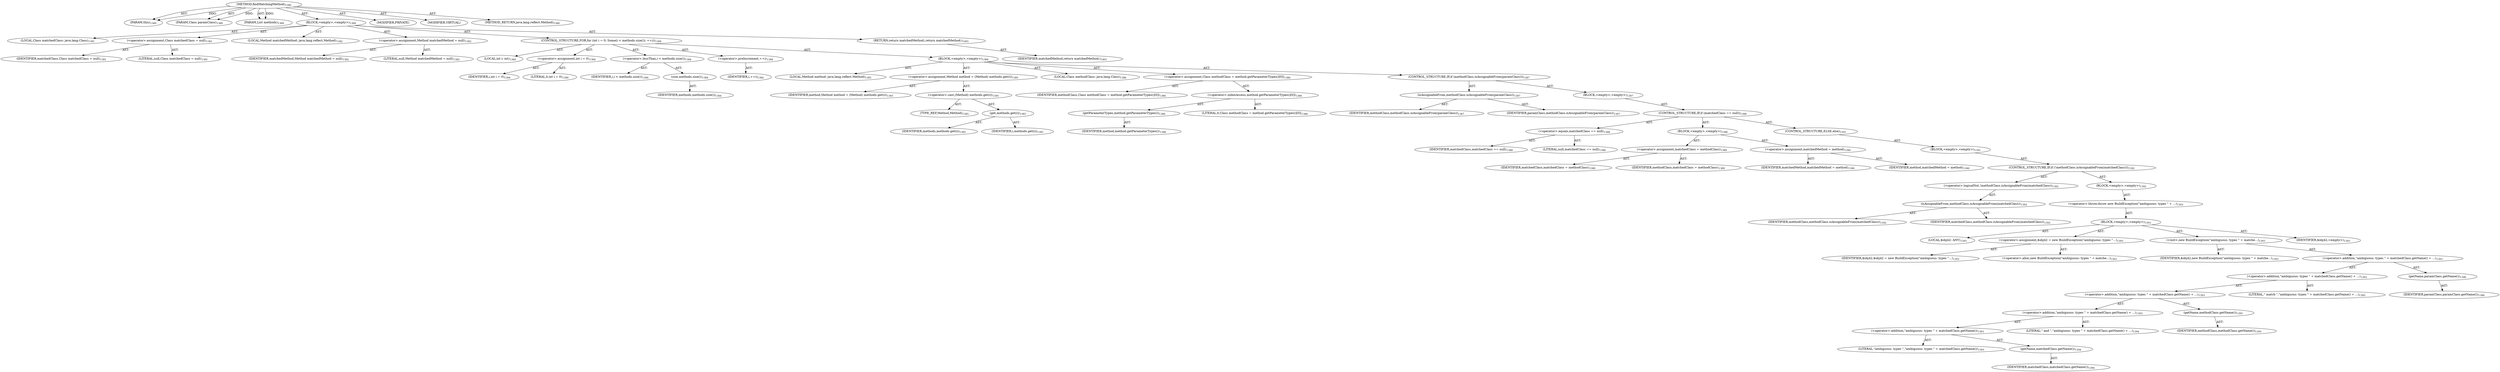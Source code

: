 digraph "findMatchingMethod" {  
"111669149737" [label = <(METHOD,findMatchingMethod)<SUB>1380</SUB>> ]
"115964117144" [label = <(PARAM,this)<SUB>1380</SUB>> ]
"115964117145" [label = <(PARAM,Class paramClass)<SUB>1380</SUB>> ]
"115964117146" [label = <(PARAM,List methods)<SUB>1380</SUB>> ]
"25769803960" [label = <(BLOCK,&lt;empty&gt;,&lt;empty&gt;)<SUB>1380</SUB>> ]
"94489280609" [label = <(LOCAL,Class matchedClass: java.lang.Class)<SUB>1381</SUB>> ]
"30064771782" [label = <(&lt;operator&gt;.assignment,Class matchedClass = null)<SUB>1381</SUB>> ]
"68719477421" [label = <(IDENTIFIER,matchedClass,Class matchedClass = null)<SUB>1381</SUB>> ]
"90194313324" [label = <(LITERAL,null,Class matchedClass = null)<SUB>1381</SUB>> ]
"94489280610" [label = <(LOCAL,Method matchedMethod: java.lang.reflect.Method)<SUB>1382</SUB>> ]
"30064771783" [label = <(&lt;operator&gt;.assignment,Method matchedMethod = null)<SUB>1382</SUB>> ]
"68719477422" [label = <(IDENTIFIER,matchedMethod,Method matchedMethod = null)<SUB>1382</SUB>> ]
"90194313325" [label = <(LITERAL,null,Method matchedMethod = null)<SUB>1382</SUB>> ]
"47244640365" [label = <(CONTROL_STRUCTURE,FOR,for (int i = 0; Some(i &lt; methods.size()); ++i))<SUB>1384</SUB>> ]
"94489280611" [label = <(LOCAL,int i: int)<SUB>1384</SUB>> ]
"30064771784" [label = <(&lt;operator&gt;.assignment,int i = 0)<SUB>1384</SUB>> ]
"68719477423" [label = <(IDENTIFIER,i,int i = 0)<SUB>1384</SUB>> ]
"90194313326" [label = <(LITERAL,0,int i = 0)<SUB>1384</SUB>> ]
"30064771785" [label = <(&lt;operator&gt;.lessThan,i &lt; methods.size())<SUB>1384</SUB>> ]
"68719477424" [label = <(IDENTIFIER,i,i &lt; methods.size())<SUB>1384</SUB>> ]
"30064771786" [label = <(size,methods.size())<SUB>1384</SUB>> ]
"68719477425" [label = <(IDENTIFIER,methods,methods.size())<SUB>1384</SUB>> ]
"30064771787" [label = <(&lt;operator&gt;.preIncrement,++i)<SUB>1384</SUB>> ]
"68719477426" [label = <(IDENTIFIER,i,++i)<SUB>1384</SUB>> ]
"25769803961" [label = <(BLOCK,&lt;empty&gt;,&lt;empty&gt;)<SUB>1384</SUB>> ]
"94489280612" [label = <(LOCAL,Method method: java.lang.reflect.Method)<SUB>1385</SUB>> ]
"30064771788" [label = <(&lt;operator&gt;.assignment,Method method = (Method) methods.get(i))<SUB>1385</SUB>> ]
"68719477427" [label = <(IDENTIFIER,method,Method method = (Method) methods.get(i))<SUB>1385</SUB>> ]
"30064771789" [label = <(&lt;operator&gt;.cast,(Method) methods.get(i))<SUB>1385</SUB>> ]
"180388626466" [label = <(TYPE_REF,Method,Method)<SUB>1385</SUB>> ]
"30064771790" [label = <(get,methods.get(i))<SUB>1385</SUB>> ]
"68719477428" [label = <(IDENTIFIER,methods,methods.get(i))<SUB>1385</SUB>> ]
"68719477429" [label = <(IDENTIFIER,i,methods.get(i))<SUB>1385</SUB>> ]
"94489280613" [label = <(LOCAL,Class methodClass: java.lang.Class)<SUB>1386</SUB>> ]
"30064771791" [label = <(&lt;operator&gt;.assignment,Class methodClass = method.getParameterTypes()[0])<SUB>1386</SUB>> ]
"68719477430" [label = <(IDENTIFIER,methodClass,Class methodClass = method.getParameterTypes()[0])<SUB>1386</SUB>> ]
"30064771792" [label = <(&lt;operator&gt;.indexAccess,method.getParameterTypes()[0])<SUB>1386</SUB>> ]
"30064771793" [label = <(getParameterTypes,method.getParameterTypes())<SUB>1386</SUB>> ]
"68719477431" [label = <(IDENTIFIER,method,method.getParameterTypes())<SUB>1386</SUB>> ]
"90194313327" [label = <(LITERAL,0,Class methodClass = method.getParameterTypes()[0])<SUB>1386</SUB>> ]
"47244640366" [label = <(CONTROL_STRUCTURE,IF,if (methodClass.isAssignableFrom(paramClass)))<SUB>1387</SUB>> ]
"30064771794" [label = <(isAssignableFrom,methodClass.isAssignableFrom(paramClass))<SUB>1387</SUB>> ]
"68719477432" [label = <(IDENTIFIER,methodClass,methodClass.isAssignableFrom(paramClass))<SUB>1387</SUB>> ]
"68719477433" [label = <(IDENTIFIER,paramClass,methodClass.isAssignableFrom(paramClass))<SUB>1387</SUB>> ]
"25769803962" [label = <(BLOCK,&lt;empty&gt;,&lt;empty&gt;)<SUB>1387</SUB>> ]
"47244640367" [label = <(CONTROL_STRUCTURE,IF,if (matchedClass == null))<SUB>1388</SUB>> ]
"30064771795" [label = <(&lt;operator&gt;.equals,matchedClass == null)<SUB>1388</SUB>> ]
"68719477434" [label = <(IDENTIFIER,matchedClass,matchedClass == null)<SUB>1388</SUB>> ]
"90194313328" [label = <(LITERAL,null,matchedClass == null)<SUB>1388</SUB>> ]
"25769803963" [label = <(BLOCK,&lt;empty&gt;,&lt;empty&gt;)<SUB>1388</SUB>> ]
"30064771796" [label = <(&lt;operator&gt;.assignment,matchedClass = methodClass)<SUB>1389</SUB>> ]
"68719477435" [label = <(IDENTIFIER,matchedClass,matchedClass = methodClass)<SUB>1389</SUB>> ]
"68719477436" [label = <(IDENTIFIER,methodClass,matchedClass = methodClass)<SUB>1389</SUB>> ]
"30064771797" [label = <(&lt;operator&gt;.assignment,matchedMethod = method)<SUB>1390</SUB>> ]
"68719477437" [label = <(IDENTIFIER,matchedMethod,matchedMethod = method)<SUB>1390</SUB>> ]
"68719477438" [label = <(IDENTIFIER,method,matchedMethod = method)<SUB>1390</SUB>> ]
"47244640368" [label = <(CONTROL_STRUCTURE,ELSE,else)<SUB>1391</SUB>> ]
"25769803964" [label = <(BLOCK,&lt;empty&gt;,&lt;empty&gt;)<SUB>1391</SUB>> ]
"47244640369" [label = <(CONTROL_STRUCTURE,IF,if (!methodClass.isAssignableFrom(matchedClass)))<SUB>1392</SUB>> ]
"30064771798" [label = <(&lt;operator&gt;.logicalNot,!methodClass.isAssignableFrom(matchedClass))<SUB>1392</SUB>> ]
"30064771799" [label = <(isAssignableFrom,methodClass.isAssignableFrom(matchedClass))<SUB>1392</SUB>> ]
"68719477439" [label = <(IDENTIFIER,methodClass,methodClass.isAssignableFrom(matchedClass))<SUB>1392</SUB>> ]
"68719477440" [label = <(IDENTIFIER,matchedClass,methodClass.isAssignableFrom(matchedClass))<SUB>1392</SUB>> ]
"25769803965" [label = <(BLOCK,&lt;empty&gt;,&lt;empty&gt;)<SUB>1392</SUB>> ]
"30064771800" [label = <(&lt;operator&gt;.throw,throw new BuildException(&quot;ambiguous: types &quot; + ...)<SUB>1393</SUB>> ]
"25769803966" [label = <(BLOCK,&lt;empty&gt;,&lt;empty&gt;)<SUB>1393</SUB>> ]
"94489280614" [label = <(LOCAL,$obj42: ANY)<SUB>1393</SUB>> ]
"30064771801" [label = <(&lt;operator&gt;.assignment,$obj42 = new BuildException(&quot;ambiguous: types &quot;...)<SUB>1393</SUB>> ]
"68719477441" [label = <(IDENTIFIER,$obj42,$obj42 = new BuildException(&quot;ambiguous: types &quot;...)<SUB>1393</SUB>> ]
"30064771802" [label = <(&lt;operator&gt;.alloc,new BuildException(&quot;ambiguous: types &quot; + matche...)<SUB>1393</SUB>> ]
"30064771803" [label = <(&lt;init&gt;,new BuildException(&quot;ambiguous: types &quot; + matche...)<SUB>1393</SUB>> ]
"68719477442" [label = <(IDENTIFIER,$obj42,new BuildException(&quot;ambiguous: types &quot; + matche...)<SUB>1393</SUB>> ]
"30064771804" [label = <(&lt;operator&gt;.addition,&quot;ambiguous: types &quot; + matchedClass.getName() + ...)<SUB>1393</SUB>> ]
"30064771805" [label = <(&lt;operator&gt;.addition,&quot;ambiguous: types &quot; + matchedClass.getName() + ...)<SUB>1393</SUB>> ]
"30064771806" [label = <(&lt;operator&gt;.addition,&quot;ambiguous: types &quot; + matchedClass.getName() + ...)<SUB>1393</SUB>> ]
"30064771807" [label = <(&lt;operator&gt;.addition,&quot;ambiguous: types &quot; + matchedClass.getName() + ...)<SUB>1393</SUB>> ]
"30064771808" [label = <(&lt;operator&gt;.addition,&quot;ambiguous: types &quot; + matchedClass.getName())<SUB>1393</SUB>> ]
"90194313329" [label = <(LITERAL,&quot;ambiguous: types &quot;,&quot;ambiguous: types &quot; + matchedClass.getName())<SUB>1393</SUB>> ]
"30064771809" [label = <(getName,matchedClass.getName())<SUB>1394</SUB>> ]
"68719477443" [label = <(IDENTIFIER,matchedClass,matchedClass.getName())<SUB>1394</SUB>> ]
"90194313330" [label = <(LITERAL,&quot; and &quot;,&quot;ambiguous: types &quot; + matchedClass.getName() + ...)<SUB>1394</SUB>> ]
"30064771810" [label = <(getName,methodClass.getName())<SUB>1395</SUB>> ]
"68719477444" [label = <(IDENTIFIER,methodClass,methodClass.getName())<SUB>1395</SUB>> ]
"90194313331" [label = <(LITERAL,&quot; match &quot;,&quot;ambiguous: types &quot; + matchedClass.getName() + ...)<SUB>1395</SUB>> ]
"30064771811" [label = <(getName,paramClass.getName())<SUB>1396</SUB>> ]
"68719477445" [label = <(IDENTIFIER,paramClass,paramClass.getName())<SUB>1396</SUB>> ]
"68719477446" [label = <(IDENTIFIER,$obj42,&lt;empty&gt;)<SUB>1393</SUB>> ]
"146028888103" [label = <(RETURN,return matchedMethod;,return matchedMethod;)<SUB>1401</SUB>> ]
"68719477447" [label = <(IDENTIFIER,matchedMethod,return matchedMethod;)<SUB>1401</SUB>> ]
"133143986285" [label = <(MODIFIER,PRIVATE)> ]
"133143986286" [label = <(MODIFIER,VIRTUAL)> ]
"128849018921" [label = <(METHOD_RETURN,java.lang.reflect.Method)<SUB>1380</SUB>> ]
  "111669149737" -> "115964117144"  [ label = "AST: "] 
  "111669149737" -> "115964117145"  [ label = "AST: "] 
  "111669149737" -> "115964117146"  [ label = "AST: "] 
  "111669149737" -> "25769803960"  [ label = "AST: "] 
  "111669149737" -> "133143986285"  [ label = "AST: "] 
  "111669149737" -> "133143986286"  [ label = "AST: "] 
  "111669149737" -> "128849018921"  [ label = "AST: "] 
  "25769803960" -> "94489280609"  [ label = "AST: "] 
  "25769803960" -> "30064771782"  [ label = "AST: "] 
  "25769803960" -> "94489280610"  [ label = "AST: "] 
  "25769803960" -> "30064771783"  [ label = "AST: "] 
  "25769803960" -> "47244640365"  [ label = "AST: "] 
  "25769803960" -> "146028888103"  [ label = "AST: "] 
  "30064771782" -> "68719477421"  [ label = "AST: "] 
  "30064771782" -> "90194313324"  [ label = "AST: "] 
  "30064771783" -> "68719477422"  [ label = "AST: "] 
  "30064771783" -> "90194313325"  [ label = "AST: "] 
  "47244640365" -> "94489280611"  [ label = "AST: "] 
  "47244640365" -> "30064771784"  [ label = "AST: "] 
  "47244640365" -> "30064771785"  [ label = "AST: "] 
  "47244640365" -> "30064771787"  [ label = "AST: "] 
  "47244640365" -> "25769803961"  [ label = "AST: "] 
  "30064771784" -> "68719477423"  [ label = "AST: "] 
  "30064771784" -> "90194313326"  [ label = "AST: "] 
  "30064771785" -> "68719477424"  [ label = "AST: "] 
  "30064771785" -> "30064771786"  [ label = "AST: "] 
  "30064771786" -> "68719477425"  [ label = "AST: "] 
  "30064771787" -> "68719477426"  [ label = "AST: "] 
  "25769803961" -> "94489280612"  [ label = "AST: "] 
  "25769803961" -> "30064771788"  [ label = "AST: "] 
  "25769803961" -> "94489280613"  [ label = "AST: "] 
  "25769803961" -> "30064771791"  [ label = "AST: "] 
  "25769803961" -> "47244640366"  [ label = "AST: "] 
  "30064771788" -> "68719477427"  [ label = "AST: "] 
  "30064771788" -> "30064771789"  [ label = "AST: "] 
  "30064771789" -> "180388626466"  [ label = "AST: "] 
  "30064771789" -> "30064771790"  [ label = "AST: "] 
  "30064771790" -> "68719477428"  [ label = "AST: "] 
  "30064771790" -> "68719477429"  [ label = "AST: "] 
  "30064771791" -> "68719477430"  [ label = "AST: "] 
  "30064771791" -> "30064771792"  [ label = "AST: "] 
  "30064771792" -> "30064771793"  [ label = "AST: "] 
  "30064771792" -> "90194313327"  [ label = "AST: "] 
  "30064771793" -> "68719477431"  [ label = "AST: "] 
  "47244640366" -> "30064771794"  [ label = "AST: "] 
  "47244640366" -> "25769803962"  [ label = "AST: "] 
  "30064771794" -> "68719477432"  [ label = "AST: "] 
  "30064771794" -> "68719477433"  [ label = "AST: "] 
  "25769803962" -> "47244640367"  [ label = "AST: "] 
  "47244640367" -> "30064771795"  [ label = "AST: "] 
  "47244640367" -> "25769803963"  [ label = "AST: "] 
  "47244640367" -> "47244640368"  [ label = "AST: "] 
  "30064771795" -> "68719477434"  [ label = "AST: "] 
  "30064771795" -> "90194313328"  [ label = "AST: "] 
  "25769803963" -> "30064771796"  [ label = "AST: "] 
  "25769803963" -> "30064771797"  [ label = "AST: "] 
  "30064771796" -> "68719477435"  [ label = "AST: "] 
  "30064771796" -> "68719477436"  [ label = "AST: "] 
  "30064771797" -> "68719477437"  [ label = "AST: "] 
  "30064771797" -> "68719477438"  [ label = "AST: "] 
  "47244640368" -> "25769803964"  [ label = "AST: "] 
  "25769803964" -> "47244640369"  [ label = "AST: "] 
  "47244640369" -> "30064771798"  [ label = "AST: "] 
  "47244640369" -> "25769803965"  [ label = "AST: "] 
  "30064771798" -> "30064771799"  [ label = "AST: "] 
  "30064771799" -> "68719477439"  [ label = "AST: "] 
  "30064771799" -> "68719477440"  [ label = "AST: "] 
  "25769803965" -> "30064771800"  [ label = "AST: "] 
  "30064771800" -> "25769803966"  [ label = "AST: "] 
  "25769803966" -> "94489280614"  [ label = "AST: "] 
  "25769803966" -> "30064771801"  [ label = "AST: "] 
  "25769803966" -> "30064771803"  [ label = "AST: "] 
  "25769803966" -> "68719477446"  [ label = "AST: "] 
  "30064771801" -> "68719477441"  [ label = "AST: "] 
  "30064771801" -> "30064771802"  [ label = "AST: "] 
  "30064771803" -> "68719477442"  [ label = "AST: "] 
  "30064771803" -> "30064771804"  [ label = "AST: "] 
  "30064771804" -> "30064771805"  [ label = "AST: "] 
  "30064771804" -> "30064771811"  [ label = "AST: "] 
  "30064771805" -> "30064771806"  [ label = "AST: "] 
  "30064771805" -> "90194313331"  [ label = "AST: "] 
  "30064771806" -> "30064771807"  [ label = "AST: "] 
  "30064771806" -> "30064771810"  [ label = "AST: "] 
  "30064771807" -> "30064771808"  [ label = "AST: "] 
  "30064771807" -> "90194313330"  [ label = "AST: "] 
  "30064771808" -> "90194313329"  [ label = "AST: "] 
  "30064771808" -> "30064771809"  [ label = "AST: "] 
  "30064771809" -> "68719477443"  [ label = "AST: "] 
  "30064771810" -> "68719477444"  [ label = "AST: "] 
  "30064771811" -> "68719477445"  [ label = "AST: "] 
  "146028888103" -> "68719477447"  [ label = "AST: "] 
  "111669149737" -> "115964117144"  [ label = "DDG: "] 
  "111669149737" -> "115964117145"  [ label = "DDG: "] 
  "111669149737" -> "115964117146"  [ label = "DDG: "] 
}
